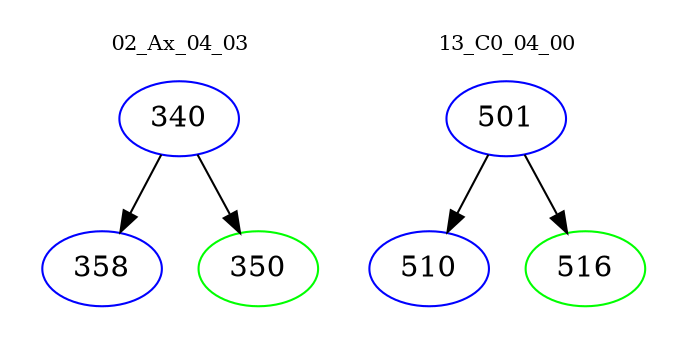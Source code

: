 digraph{
subgraph cluster_0 {
color = white
label = "02_Ax_04_03";
fontsize=10;
T0_340 [label="340", color="blue"]
T0_340 -> T0_358 [color="black"]
T0_358 [label="358", color="blue"]
T0_340 -> T0_350 [color="black"]
T0_350 [label="350", color="green"]
}
subgraph cluster_1 {
color = white
label = "13_C0_04_00";
fontsize=10;
T1_501 [label="501", color="blue"]
T1_501 -> T1_510 [color="black"]
T1_510 [label="510", color="blue"]
T1_501 -> T1_516 [color="black"]
T1_516 [label="516", color="green"]
}
}
